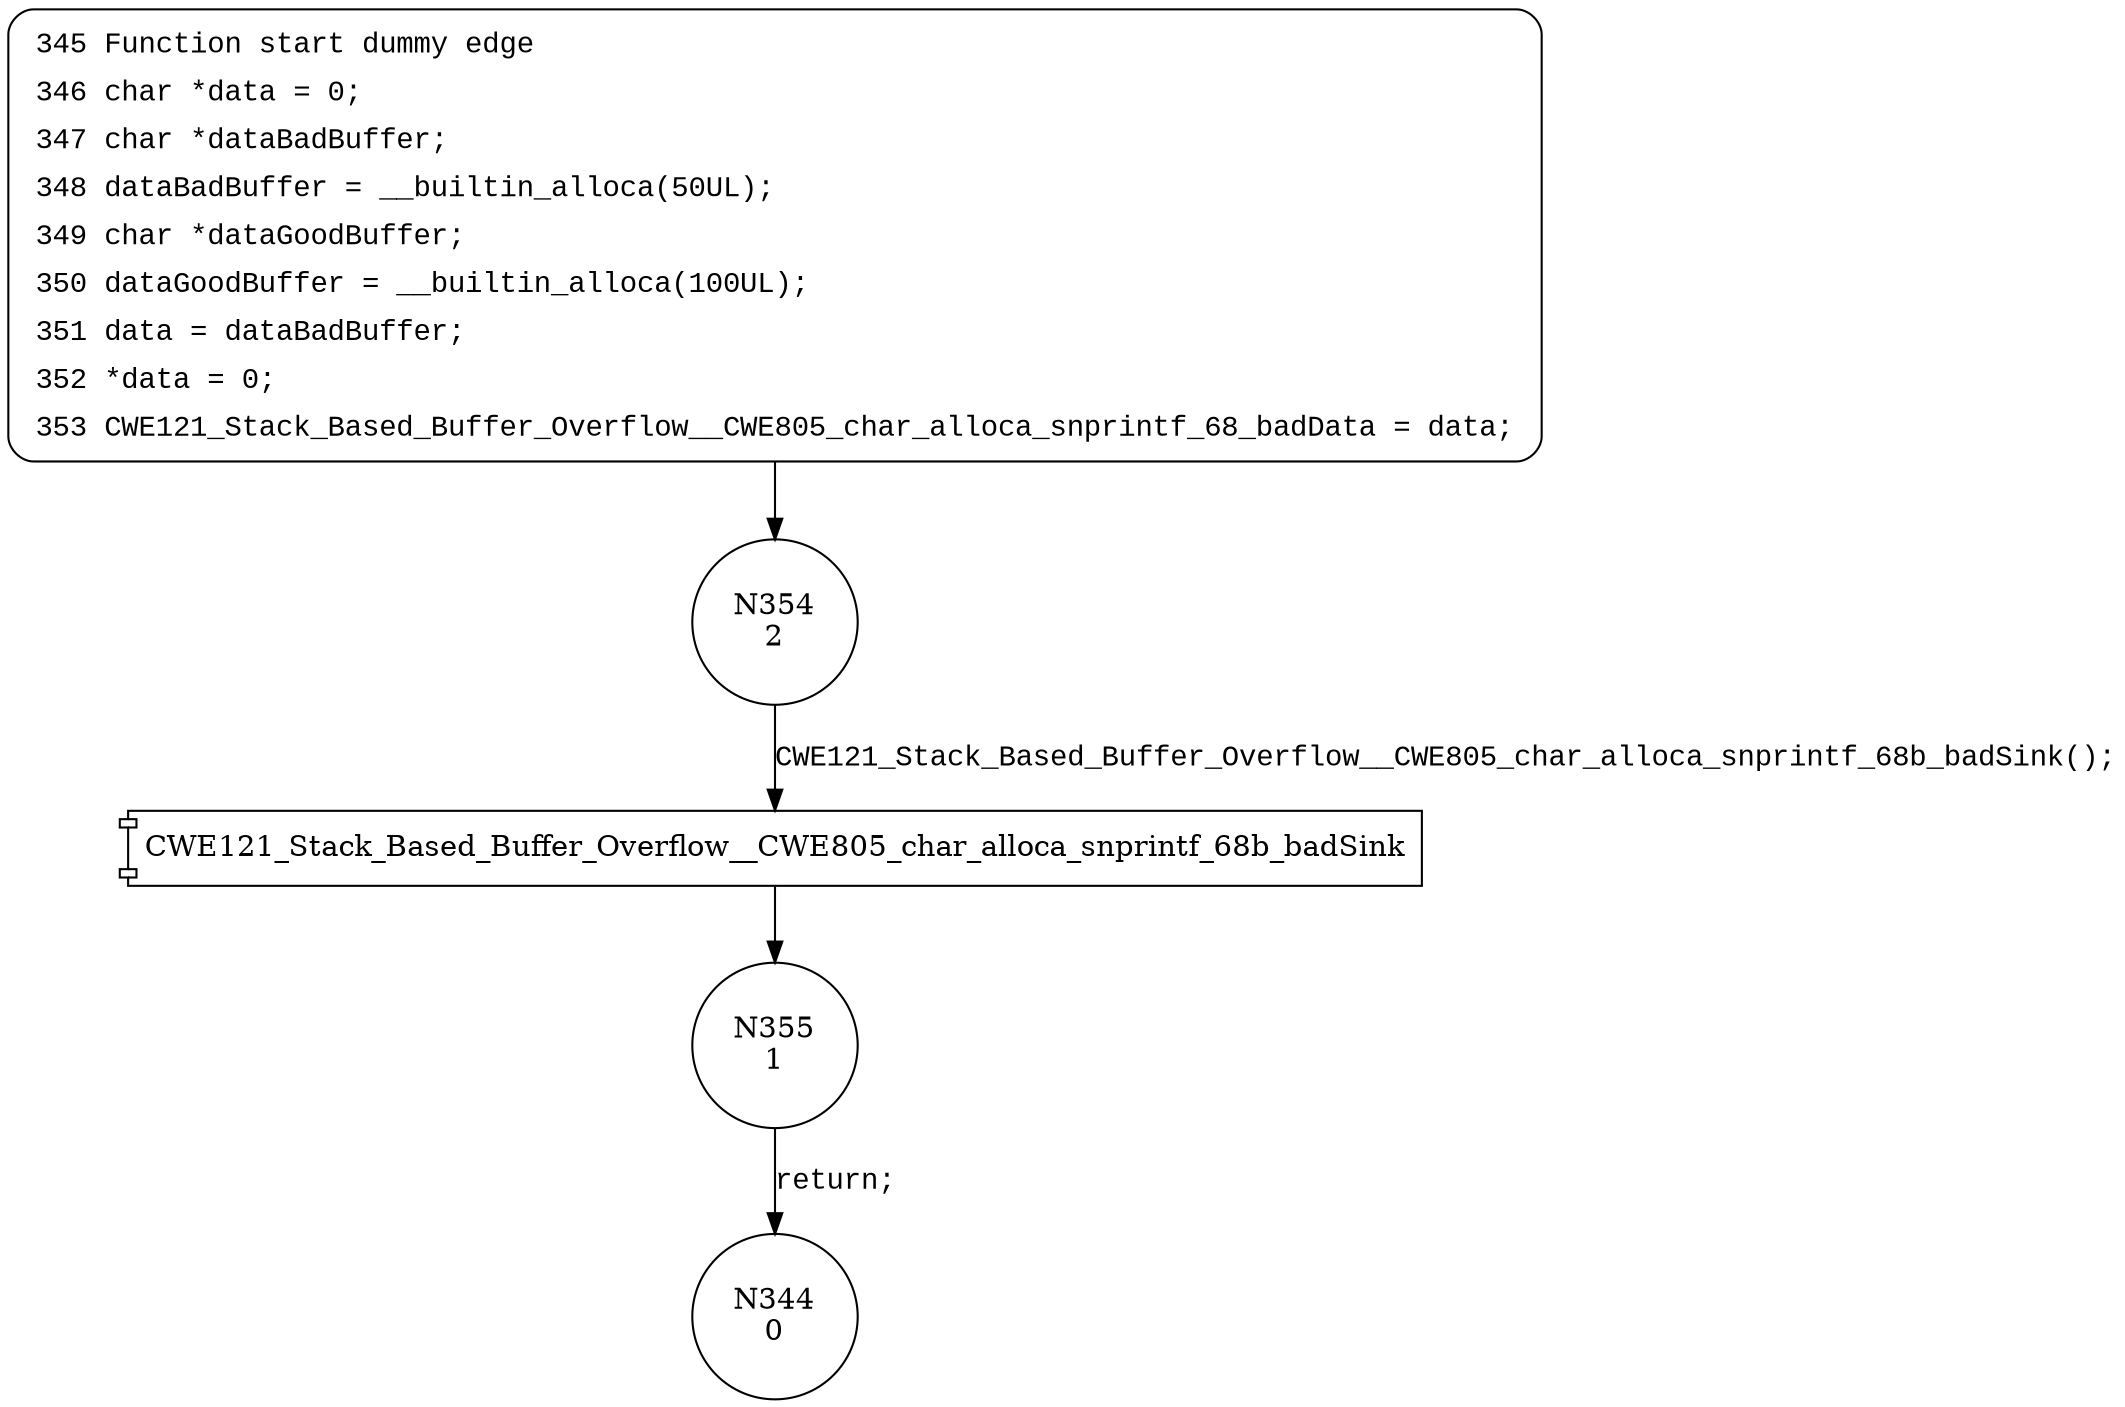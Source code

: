 digraph CWE121_Stack_Based_Buffer_Overflow__CWE805_char_alloca_snprintf_68_bad {
354 [shape="circle" label="N354\n2"]
355 [shape="circle" label="N355\n1"]
344 [shape="circle" label="N344\n0"]
345 [style="filled,bold" penwidth="1" fillcolor="white" fontname="Courier New" shape="Mrecord" label=<<table border="0" cellborder="0" cellpadding="3" bgcolor="white"><tr><td align="right">345</td><td align="left">Function start dummy edge</td></tr><tr><td align="right">346</td><td align="left">char *data = 0;</td></tr><tr><td align="right">347</td><td align="left">char *dataBadBuffer;</td></tr><tr><td align="right">348</td><td align="left">dataBadBuffer = __builtin_alloca(50UL);</td></tr><tr><td align="right">349</td><td align="left">char *dataGoodBuffer;</td></tr><tr><td align="right">350</td><td align="left">dataGoodBuffer = __builtin_alloca(100UL);</td></tr><tr><td align="right">351</td><td align="left">data = dataBadBuffer;</td></tr><tr><td align="right">352</td><td align="left">*data = 0;</td></tr><tr><td align="right">353</td><td align="left">CWE121_Stack_Based_Buffer_Overflow__CWE805_char_alloca_snprintf_68_badData = data;</td></tr></table>>]
345 -> 354[label=""]
100015 [shape="component" label="CWE121_Stack_Based_Buffer_Overflow__CWE805_char_alloca_snprintf_68b_badSink"]
354 -> 100015 [label="CWE121_Stack_Based_Buffer_Overflow__CWE805_char_alloca_snprintf_68b_badSink();" fontname="Courier New"]
100015 -> 355 [label="" fontname="Courier New"]
355 -> 344 [label="return;" fontname="Courier New"]
}